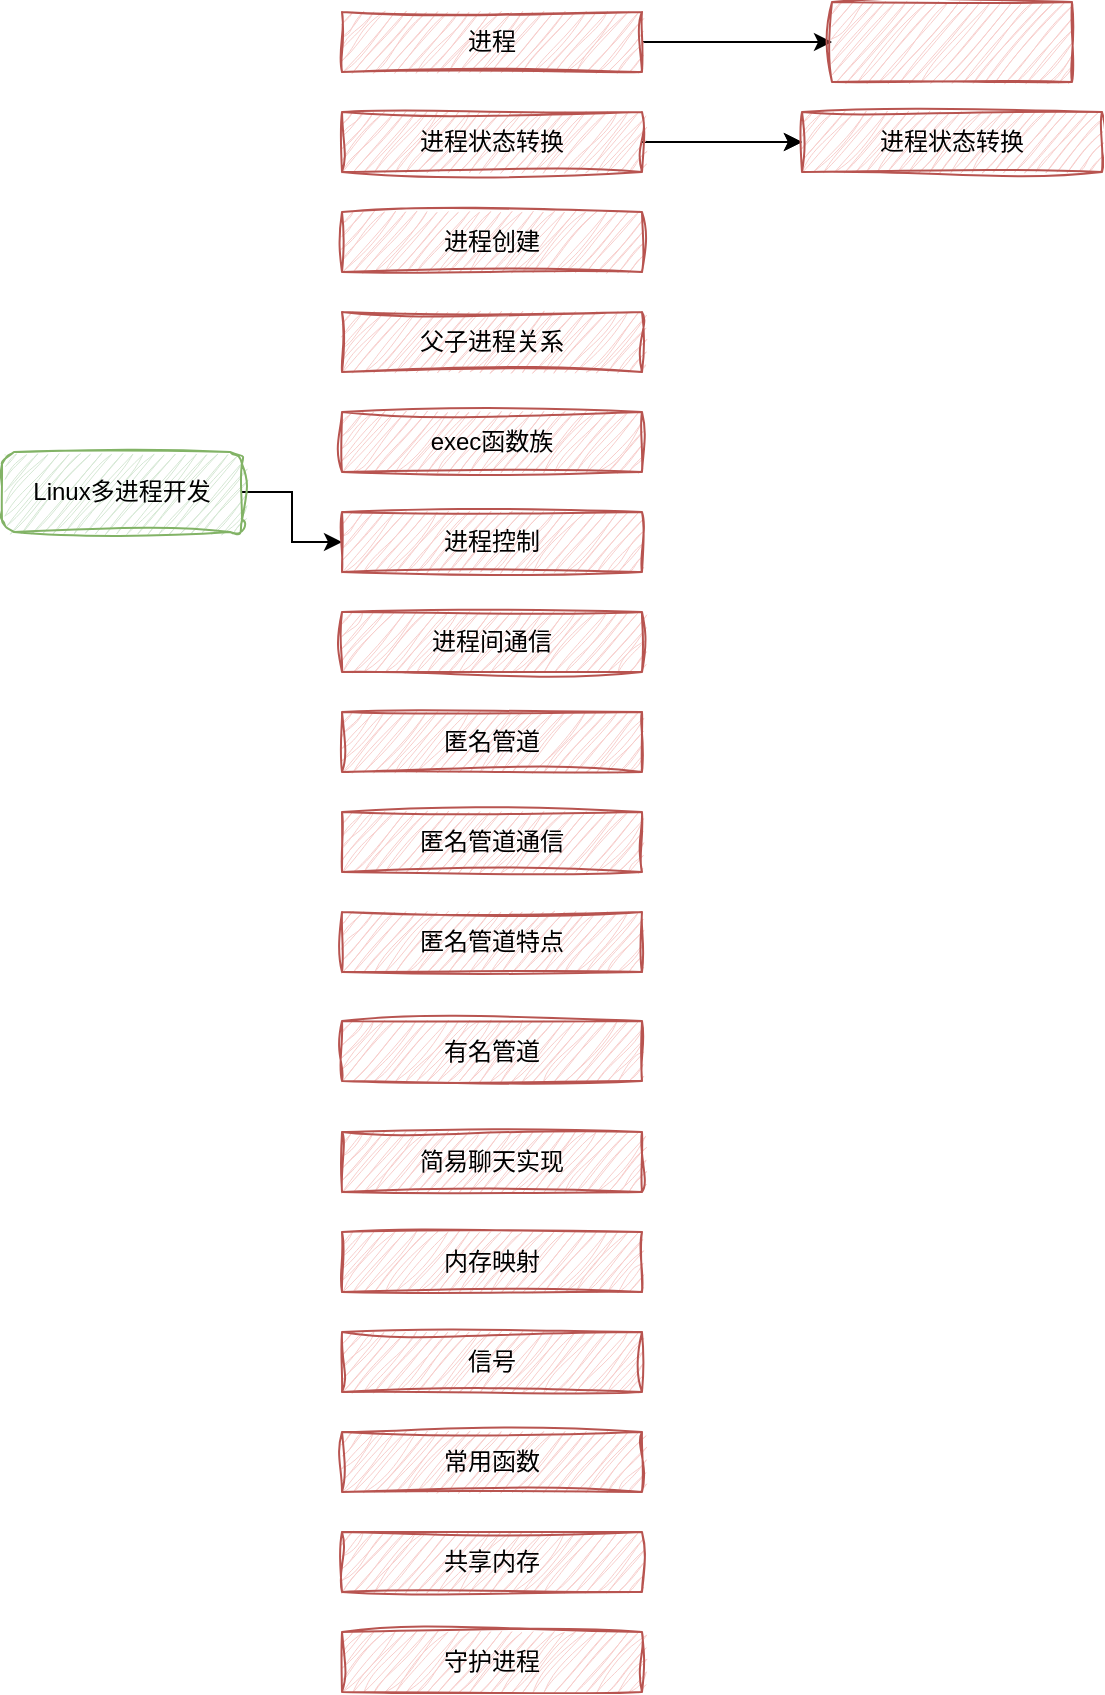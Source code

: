 <mxfile version="21.8.1" type="github">
  <diagram name="第 1 页" id="2bs5ZyLC9dE2MSnKkybB">
    <mxGraphModel dx="679" dy="358" grid="1" gridSize="10" guides="1" tooltips="1" connect="1" arrows="1" fold="1" page="1" pageScale="1" pageWidth="827" pageHeight="1169" math="0" shadow="0">
      <root>
        <mxCell id="0" />
        <mxCell id="1" parent="0" />
        <mxCell id="sGKTkstdBS1jnYtq7SaR-32" value="" style="edgeStyle=orthogonalEdgeStyle;rounded=0;orthogonalLoop=1;jettySize=auto;html=1;" edge="1" parent="1" source="sGKTkstdBS1jnYtq7SaR-1" target="sGKTkstdBS1jnYtq7SaR-13">
          <mxGeometry relative="1" as="geometry" />
        </mxCell>
        <mxCell id="sGKTkstdBS1jnYtq7SaR-1" value="Linux多进程开发" style="rounded=1;whiteSpace=wrap;html=1;fillColor=#d5e8d4;strokeColor=#82b366;sketch=1;curveFitting=1;jiggle=2;" vertex="1" parent="1">
          <mxGeometry x="10" y="300" width="120" height="40" as="geometry" />
        </mxCell>
        <mxCell id="sGKTkstdBS1jnYtq7SaR-10" value="" style="edgeStyle=orthogonalEdgeStyle;rounded=0;orthogonalLoop=1;jettySize=auto;html=1;entryX=0;entryY=0.5;entryDx=0;entryDy=0;" edge="1" parent="1" source="sGKTkstdBS1jnYtq7SaR-2" target="sGKTkstdBS1jnYtq7SaR-5">
          <mxGeometry relative="1" as="geometry" />
        </mxCell>
        <mxCell id="sGKTkstdBS1jnYtq7SaR-2" value="进程" style="rounded=0;whiteSpace=wrap;html=1;fillColor=#f8cecc;strokeColor=#b85450;sketch=1;curveFitting=1;jiggle=2;glass=0;shadow=0;" vertex="1" parent="1">
          <mxGeometry x="180" y="80" width="150" height="30" as="geometry" />
        </mxCell>
        <mxCell id="sGKTkstdBS1jnYtq7SaR-26" value="" style="edgeStyle=orthogonalEdgeStyle;rounded=0;orthogonalLoop=1;jettySize=auto;html=1;" edge="1" parent="1" source="sGKTkstdBS1jnYtq7SaR-3" target="sGKTkstdBS1jnYtq7SaR-25">
          <mxGeometry relative="1" as="geometry" />
        </mxCell>
        <mxCell id="sGKTkstdBS1jnYtq7SaR-27" value="" style="edgeStyle=orthogonalEdgeStyle;rounded=0;orthogonalLoop=1;jettySize=auto;html=1;" edge="1" parent="1" source="sGKTkstdBS1jnYtq7SaR-3" target="sGKTkstdBS1jnYtq7SaR-25">
          <mxGeometry relative="1" as="geometry" />
        </mxCell>
        <mxCell id="sGKTkstdBS1jnYtq7SaR-3" value="进程状态转换" style="rounded=0;whiteSpace=wrap;html=1;fillColor=#f8cecc;strokeColor=#b85450;sketch=1;curveFitting=1;jiggle=2;glass=0;shadow=0;" vertex="1" parent="1">
          <mxGeometry x="180" y="130" width="150" height="30" as="geometry" />
        </mxCell>
        <mxCell id="sGKTkstdBS1jnYtq7SaR-4" value="进程创建" style="rounded=0;whiteSpace=wrap;html=1;fillColor=#f8cecc;strokeColor=#b85450;sketch=1;curveFitting=1;jiggle=2;glass=0;shadow=0;" vertex="1" parent="1">
          <mxGeometry x="180" y="180" width="150" height="30" as="geometry" />
        </mxCell>
        <mxCell id="sGKTkstdBS1jnYtq7SaR-5" value="" style="whiteSpace=wrap;html=1;fillColor=#f8cecc;strokeColor=#b85450;rounded=0;sketch=1;curveFitting=1;jiggle=2;glass=0;shadow=0;" vertex="1" parent="1">
          <mxGeometry x="425" y="75" width="120" height="40" as="geometry" />
        </mxCell>
        <mxCell id="sGKTkstdBS1jnYtq7SaR-11" value="父子进程关系" style="rounded=0;whiteSpace=wrap;html=1;fillColor=#f8cecc;strokeColor=#b85450;sketch=1;curveFitting=1;jiggle=2;glass=0;shadow=0;" vertex="1" parent="1">
          <mxGeometry x="180" y="230" width="150" height="30" as="geometry" />
        </mxCell>
        <mxCell id="sGKTkstdBS1jnYtq7SaR-12" value="exec函数族" style="rounded=0;whiteSpace=wrap;html=1;fillColor=#f8cecc;strokeColor=#b85450;sketch=1;curveFitting=1;jiggle=2;glass=0;shadow=0;" vertex="1" parent="1">
          <mxGeometry x="180" y="280" width="150" height="30" as="geometry" />
        </mxCell>
        <mxCell id="sGKTkstdBS1jnYtq7SaR-13" value="进程控制" style="rounded=0;whiteSpace=wrap;html=1;fillColor=#f8cecc;strokeColor=#b85450;sketch=1;curveFitting=1;jiggle=2;glass=0;shadow=0;" vertex="1" parent="1">
          <mxGeometry x="180" y="330" width="150" height="30" as="geometry" />
        </mxCell>
        <mxCell id="sGKTkstdBS1jnYtq7SaR-14" value="进程间通信" style="rounded=0;whiteSpace=wrap;html=1;fillColor=#f8cecc;strokeColor=#b85450;sketch=1;curveFitting=1;jiggle=2;glass=0;shadow=0;" vertex="1" parent="1">
          <mxGeometry x="180" y="380" width="150" height="30" as="geometry" />
        </mxCell>
        <mxCell id="sGKTkstdBS1jnYtq7SaR-15" value="匿名管道" style="rounded=0;whiteSpace=wrap;html=1;fillColor=#f8cecc;strokeColor=#b85450;sketch=1;curveFitting=1;jiggle=2;glass=0;shadow=0;" vertex="1" parent="1">
          <mxGeometry x="180" y="430" width="150" height="30" as="geometry" />
        </mxCell>
        <mxCell id="sGKTkstdBS1jnYtq7SaR-16" value="匿名管道通信" style="rounded=0;whiteSpace=wrap;html=1;fillColor=#f8cecc;strokeColor=#b85450;sketch=1;curveFitting=1;jiggle=2;glass=0;shadow=0;" vertex="1" parent="1">
          <mxGeometry x="180" y="480" width="150" height="30" as="geometry" />
        </mxCell>
        <mxCell id="sGKTkstdBS1jnYtq7SaR-17" value="匿名管道特点" style="rounded=0;whiteSpace=wrap;html=1;fillColor=#f8cecc;strokeColor=#b85450;sketch=1;curveFitting=1;jiggle=2;glass=0;shadow=0;" vertex="1" parent="1">
          <mxGeometry x="180" y="530" width="150" height="30" as="geometry" />
        </mxCell>
        <mxCell id="sGKTkstdBS1jnYtq7SaR-18" value="有名管道" style="rounded=0;whiteSpace=wrap;html=1;fillColor=#f8cecc;strokeColor=#b85450;sketch=1;curveFitting=1;jiggle=2;glass=0;shadow=0;" vertex="1" parent="1">
          <mxGeometry x="180" y="584.5" width="150" height="30" as="geometry" />
        </mxCell>
        <mxCell id="sGKTkstdBS1jnYtq7SaR-19" value="简易聊天实现" style="rounded=0;whiteSpace=wrap;html=1;fillColor=#f8cecc;strokeColor=#b85450;sketch=1;curveFitting=1;jiggle=2;glass=0;shadow=0;" vertex="1" parent="1">
          <mxGeometry x="180" y="640" width="150" height="30" as="geometry" />
        </mxCell>
        <mxCell id="sGKTkstdBS1jnYtq7SaR-20" value="内存映射" style="rounded=0;whiteSpace=wrap;html=1;fillColor=#f8cecc;strokeColor=#b85450;sketch=1;curveFitting=1;jiggle=2;glass=0;shadow=0;" vertex="1" parent="1">
          <mxGeometry x="180" y="690" width="150" height="30" as="geometry" />
        </mxCell>
        <mxCell id="sGKTkstdBS1jnYtq7SaR-21" value="信号" style="rounded=0;whiteSpace=wrap;html=1;fillColor=#f8cecc;strokeColor=#b85450;sketch=1;curveFitting=1;jiggle=2;glass=0;shadow=0;" vertex="1" parent="1">
          <mxGeometry x="180" y="740" width="150" height="30" as="geometry" />
        </mxCell>
        <mxCell id="sGKTkstdBS1jnYtq7SaR-22" value="常用函数" style="rounded=0;whiteSpace=wrap;html=1;fillColor=#f8cecc;strokeColor=#b85450;sketch=1;curveFitting=1;jiggle=2;glass=0;shadow=0;" vertex="1" parent="1">
          <mxGeometry x="180" y="790" width="150" height="30" as="geometry" />
        </mxCell>
        <mxCell id="sGKTkstdBS1jnYtq7SaR-23" value="共享内存" style="rounded=0;whiteSpace=wrap;html=1;fillColor=#f8cecc;strokeColor=#b85450;sketch=1;curveFitting=1;jiggle=2;glass=0;shadow=0;" vertex="1" parent="1">
          <mxGeometry x="180" y="840" width="150" height="30" as="geometry" />
        </mxCell>
        <mxCell id="sGKTkstdBS1jnYtq7SaR-24" value="守护进程" style="rounded=0;whiteSpace=wrap;html=1;fillColor=#f8cecc;strokeColor=#b85450;sketch=1;curveFitting=1;jiggle=2;glass=0;shadow=0;" vertex="1" parent="1">
          <mxGeometry x="180" y="890" width="150" height="30" as="geometry" />
        </mxCell>
        <mxCell id="sGKTkstdBS1jnYtq7SaR-25" value="进程状态转换" style="rounded=0;whiteSpace=wrap;html=1;fillColor=#f8cecc;strokeColor=#b85450;sketch=1;curveFitting=1;jiggle=2;glass=0;shadow=0;" vertex="1" parent="1">
          <mxGeometry x="410" y="130" width="150" height="30" as="geometry" />
        </mxCell>
      </root>
    </mxGraphModel>
  </diagram>
</mxfile>
